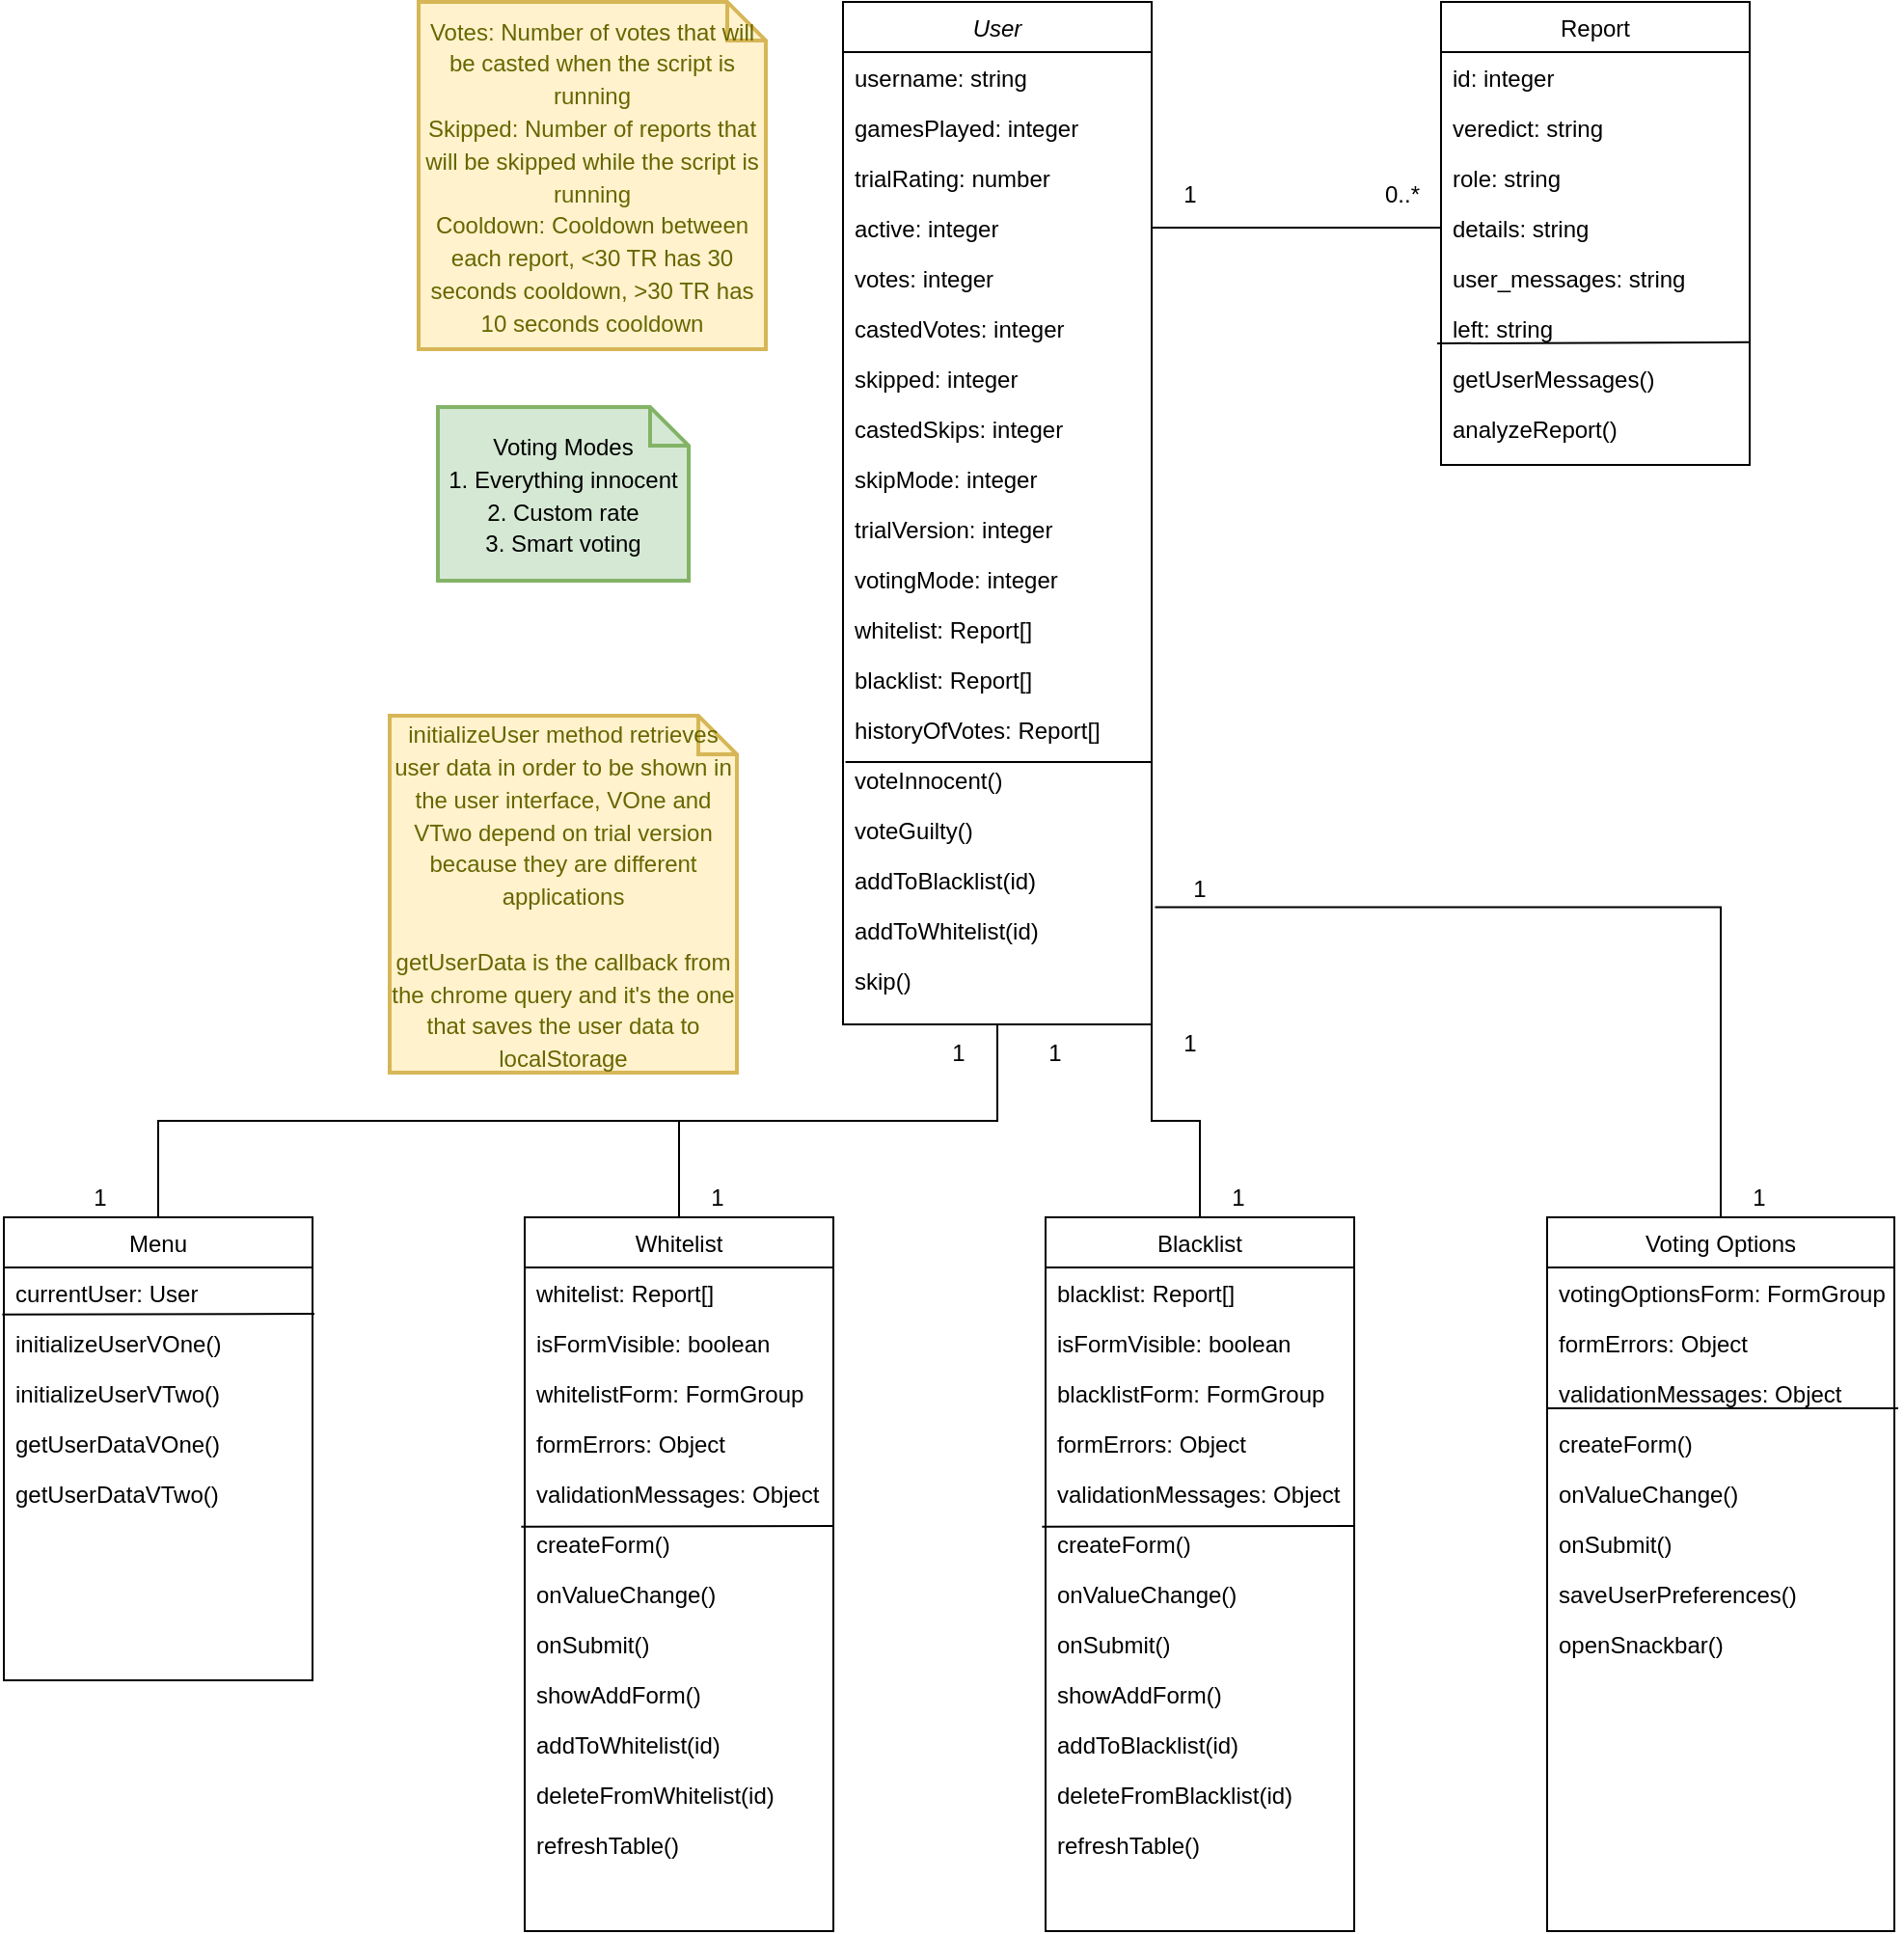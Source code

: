 <mxfile version="14.5.10" type="github">
  <diagram id="C5RBs43oDa-KdzZeNtuy" name="Page-1">
    <mxGraphModel dx="997" dy="548" grid="1" gridSize="10" guides="1" tooltips="1" connect="1" arrows="1" fold="1" page="1" pageScale="1" pageWidth="827" pageHeight="1169" math="0" shadow="0">
      <root>
        <mxCell id="WIyWlLk6GJQsqaUBKTNV-0" />
        <mxCell id="WIyWlLk6GJQsqaUBKTNV-1" parent="WIyWlLk6GJQsqaUBKTNV-0" />
        <mxCell id="QxRq4Bacv3H0i0iP4iuN-26" style="edgeStyle=orthogonalEdgeStyle;rounded=0;orthogonalLoop=1;jettySize=auto;html=1;exitX=0.5;exitY=1;exitDx=0;exitDy=0;entryX=0.5;entryY=0;entryDx=0;entryDy=0;endArrow=none;endFill=0;" edge="1" parent="WIyWlLk6GJQsqaUBKTNV-1" source="zkfFHV4jXpPFQw0GAbJ--0" target="QxRq4Bacv3H0i0iP4iuN-19">
          <mxGeometry relative="1" as="geometry" />
        </mxCell>
        <mxCell id="zkfFHV4jXpPFQw0GAbJ--0" value="User" style="swimlane;fontStyle=2;align=center;verticalAlign=top;childLayout=stackLayout;horizontal=1;startSize=26;horizontalStack=0;resizeParent=1;resizeLast=0;collapsible=1;marginBottom=0;rounded=0;shadow=0;strokeWidth=1;" parent="WIyWlLk6GJQsqaUBKTNV-1" vertex="1">
          <mxGeometry x="485" y="50" width="160" height="530" as="geometry">
            <mxRectangle x="230" y="140" width="160" height="26" as="alternateBounds" />
          </mxGeometry>
        </mxCell>
        <mxCell id="zkfFHV4jXpPFQw0GAbJ--1" value="username: string" style="text;align=left;verticalAlign=top;spacingLeft=4;spacingRight=4;overflow=hidden;rotatable=0;points=[[0,0.5],[1,0.5]];portConstraint=eastwest;" parent="zkfFHV4jXpPFQw0GAbJ--0" vertex="1">
          <mxGeometry y="26" width="160" height="26" as="geometry" />
        </mxCell>
        <mxCell id="zkfFHV4jXpPFQw0GAbJ--2" value="gamesPlayed: integer" style="text;align=left;verticalAlign=top;spacingLeft=4;spacingRight=4;overflow=hidden;rotatable=0;points=[[0,0.5],[1,0.5]];portConstraint=eastwest;rounded=0;shadow=0;html=0;" parent="zkfFHV4jXpPFQw0GAbJ--0" vertex="1">
          <mxGeometry y="52" width="160" height="26" as="geometry" />
        </mxCell>
        <mxCell id="zkfFHV4jXpPFQw0GAbJ--3" value="trialRating: number" style="text;align=left;verticalAlign=top;spacingLeft=4;spacingRight=4;overflow=hidden;rotatable=0;points=[[0,0.5],[1,0.5]];portConstraint=eastwest;rounded=0;shadow=0;html=0;" parent="zkfFHV4jXpPFQw0GAbJ--0" vertex="1">
          <mxGeometry y="78" width="160" height="26" as="geometry" />
        </mxCell>
        <mxCell id="QTLjskFJWeyGAcH0J37v-2" value="active: integer" style="text;align=left;verticalAlign=top;spacingLeft=4;spacingRight=4;overflow=hidden;rotatable=0;points=[[0,0.5],[1,0.5]];portConstraint=eastwest;rounded=0;shadow=0;html=0;" parent="zkfFHV4jXpPFQw0GAbJ--0" vertex="1">
          <mxGeometry y="104" width="160" height="26" as="geometry" />
        </mxCell>
        <mxCell id="QTLjskFJWeyGAcH0J37v-3" value="votes: integer" style="text;align=left;verticalAlign=top;spacingLeft=4;spacingRight=4;overflow=hidden;rotatable=0;points=[[0,0.5],[1,0.5]];portConstraint=eastwest;rounded=0;shadow=0;html=0;" parent="zkfFHV4jXpPFQw0GAbJ--0" vertex="1">
          <mxGeometry y="130" width="160" height="26" as="geometry" />
        </mxCell>
        <mxCell id="QTLjskFJWeyGAcH0J37v-4" value="castedVotes: integer" style="text;align=left;verticalAlign=top;spacingLeft=4;spacingRight=4;overflow=hidden;rotatable=0;points=[[0,0.5],[1,0.5]];portConstraint=eastwest;rounded=0;shadow=0;html=0;" parent="zkfFHV4jXpPFQw0GAbJ--0" vertex="1">
          <mxGeometry y="156" width="160" height="26" as="geometry" />
        </mxCell>
        <mxCell id="QTLjskFJWeyGAcH0J37v-5" value="skipped: integer" style="text;align=left;verticalAlign=top;spacingLeft=4;spacingRight=4;overflow=hidden;rotatable=0;points=[[0,0.5],[1,0.5]];portConstraint=eastwest;rounded=0;shadow=0;html=0;" parent="zkfFHV4jXpPFQw0GAbJ--0" vertex="1">
          <mxGeometry y="182" width="160" height="26" as="geometry" />
        </mxCell>
        <mxCell id="QTLjskFJWeyGAcH0J37v-12" value="castedSkips: integer" style="text;align=left;verticalAlign=top;spacingLeft=4;spacingRight=4;overflow=hidden;rotatable=0;points=[[0,0.5],[1,0.5]];portConstraint=eastwest;rounded=0;shadow=0;html=0;" parent="zkfFHV4jXpPFQw0GAbJ--0" vertex="1">
          <mxGeometry y="208" width="160" height="26" as="geometry" />
        </mxCell>
        <mxCell id="QTLjskFJWeyGAcH0J37v-13" value="skipMode: integer" style="text;align=left;verticalAlign=top;spacingLeft=4;spacingRight=4;overflow=hidden;rotatable=0;points=[[0,0.5],[1,0.5]];portConstraint=eastwest;rounded=0;shadow=0;html=0;" parent="zkfFHV4jXpPFQw0GAbJ--0" vertex="1">
          <mxGeometry y="234" width="160" height="26" as="geometry" />
        </mxCell>
        <mxCell id="QTLjskFJWeyGAcH0J37v-14" value="trialVersion: integer" style="text;align=left;verticalAlign=top;spacingLeft=4;spacingRight=4;overflow=hidden;rotatable=0;points=[[0,0.5],[1,0.5]];portConstraint=eastwest;rounded=0;shadow=0;html=0;" parent="zkfFHV4jXpPFQw0GAbJ--0" vertex="1">
          <mxGeometry y="260" width="160" height="26" as="geometry" />
        </mxCell>
        <mxCell id="co2inipIslITEG19ZB89-1" value="votingMode: integer" style="text;align=left;verticalAlign=top;spacingLeft=4;spacingRight=4;overflow=hidden;rotatable=0;points=[[0,0.5],[1,0.5]];portConstraint=eastwest;rounded=0;shadow=0;html=0;" parent="zkfFHV4jXpPFQw0GAbJ--0" vertex="1">
          <mxGeometry y="286" width="160" height="26" as="geometry" />
        </mxCell>
        <mxCell id="m7-rGyvFeDc1OCw919wa-0" value="whitelist: Report[]" style="text;align=left;verticalAlign=top;spacingLeft=4;spacingRight=4;overflow=hidden;rotatable=0;points=[[0,0.5],[1,0.5]];portConstraint=eastwest;rounded=0;shadow=0;html=0;" parent="zkfFHV4jXpPFQw0GAbJ--0" vertex="1">
          <mxGeometry y="312" width="160" height="26" as="geometry" />
        </mxCell>
        <mxCell id="QxRq4Bacv3H0i0iP4iuN-0" value="blacklist: Report[]" style="text;align=left;verticalAlign=top;spacingLeft=4;spacingRight=4;overflow=hidden;rotatable=0;points=[[0,0.5],[1,0.5]];portConstraint=eastwest;rounded=0;shadow=0;html=0;" vertex="1" parent="zkfFHV4jXpPFQw0GAbJ--0">
          <mxGeometry y="338" width="160" height="26" as="geometry" />
        </mxCell>
        <mxCell id="QxRq4Bacv3H0i0iP4iuN-1" value="historyOfVotes: Report[]" style="text;align=left;verticalAlign=top;spacingLeft=4;spacingRight=4;overflow=hidden;rotatable=0;points=[[0,0.5],[1,0.5]];portConstraint=eastwest;rounded=0;shadow=0;html=0;" vertex="1" parent="zkfFHV4jXpPFQw0GAbJ--0">
          <mxGeometry y="364" width="160" height="26" as="geometry" />
        </mxCell>
        <mxCell id="QTLjskFJWeyGAcH0J37v-15" value="" style="endArrow=none;html=1;exitX=0.998;exitY=1.154;exitDx=0;exitDy=0;entryX=0.008;entryY=1.154;entryDx=0;entryDy=0;entryPerimeter=0;exitPerimeter=0;" parent="zkfFHV4jXpPFQw0GAbJ--0" source="QxRq4Bacv3H0i0iP4iuN-1" target="QxRq4Bacv3H0i0iP4iuN-1" edge="1">
          <mxGeometry width="50" height="50" relative="1" as="geometry">
            <mxPoint x="159" y="350" as="sourcePoint" />
            <mxPoint y="350" as="targetPoint" />
          </mxGeometry>
        </mxCell>
        <mxCell id="QTLjskFJWeyGAcH0J37v-21" value="voteInnocent()" style="text;align=left;verticalAlign=top;spacingLeft=4;spacingRight=4;overflow=hidden;rotatable=0;points=[[0,0.5],[1,0.5]];portConstraint=eastwest;rounded=0;shadow=0;html=0;" parent="zkfFHV4jXpPFQw0GAbJ--0" vertex="1">
          <mxGeometry y="390" width="160" height="26" as="geometry" />
        </mxCell>
        <mxCell id="QTLjskFJWeyGAcH0J37v-22" value="voteGuilty()" style="text;align=left;verticalAlign=top;spacingLeft=4;spacingRight=4;overflow=hidden;rotatable=0;points=[[0,0.5],[1,0.5]];portConstraint=eastwest;rounded=0;shadow=0;html=0;" parent="zkfFHV4jXpPFQw0GAbJ--0" vertex="1">
          <mxGeometry y="416" width="160" height="26" as="geometry" />
        </mxCell>
        <mxCell id="QTLjskFJWeyGAcH0J37v-20" value="addToBlacklist(id)" style="text;align=left;verticalAlign=top;spacingLeft=4;spacingRight=4;overflow=hidden;rotatable=0;points=[[0,0.5],[1,0.5]];portConstraint=eastwest;rounded=0;shadow=0;html=0;" parent="zkfFHV4jXpPFQw0GAbJ--0" vertex="1">
          <mxGeometry y="442" width="160" height="26" as="geometry" />
        </mxCell>
        <mxCell id="QTLjskFJWeyGAcH0J37v-19" value="addToWhitelist(id)" style="text;align=left;verticalAlign=top;spacingLeft=4;spacingRight=4;overflow=hidden;rotatable=0;points=[[0,0.5],[1,0.5]];portConstraint=eastwest;rounded=0;shadow=0;html=0;" parent="zkfFHV4jXpPFQw0GAbJ--0" vertex="1">
          <mxGeometry y="468" width="160" height="26" as="geometry" />
        </mxCell>
        <mxCell id="QTLjskFJWeyGAcH0J37v-23" value="skip()" style="text;align=left;verticalAlign=top;spacingLeft=4;spacingRight=4;overflow=hidden;rotatable=0;points=[[0,0.5],[1,0.5]];portConstraint=eastwest;rounded=0;shadow=0;html=0;" parent="zkfFHV4jXpPFQw0GAbJ--0" vertex="1">
          <mxGeometry y="494" width="160" height="26" as="geometry" />
        </mxCell>
        <mxCell id="zkfFHV4jXpPFQw0GAbJ--17" value="Report" style="swimlane;fontStyle=0;align=center;verticalAlign=top;childLayout=stackLayout;horizontal=1;startSize=26;horizontalStack=0;resizeParent=1;resizeLast=0;collapsible=1;marginBottom=0;rounded=0;shadow=0;strokeWidth=1;" parent="WIyWlLk6GJQsqaUBKTNV-1" vertex="1">
          <mxGeometry x="795" y="50" width="160" height="240" as="geometry">
            <mxRectangle x="550" y="140" width="160" height="26" as="alternateBounds" />
          </mxGeometry>
        </mxCell>
        <mxCell id="zkfFHV4jXpPFQw0GAbJ--18" value="id: integer" style="text;align=left;verticalAlign=top;spacingLeft=4;spacingRight=4;overflow=hidden;rotatable=0;points=[[0,0.5],[1,0.5]];portConstraint=eastwest;" parent="zkfFHV4jXpPFQw0GAbJ--17" vertex="1">
          <mxGeometry y="26" width="160" height="26" as="geometry" />
        </mxCell>
        <mxCell id="zkfFHV4jXpPFQw0GAbJ--19" value="veredict: string" style="text;align=left;verticalAlign=top;spacingLeft=4;spacingRight=4;overflow=hidden;rotatable=0;points=[[0,0.5],[1,0.5]];portConstraint=eastwest;rounded=0;shadow=0;html=0;" parent="zkfFHV4jXpPFQw0GAbJ--17" vertex="1">
          <mxGeometry y="52" width="160" height="26" as="geometry" />
        </mxCell>
        <mxCell id="QTLjskFJWeyGAcH0J37v-7" value="role: string" style="text;align=left;verticalAlign=top;spacingLeft=4;spacingRight=4;overflow=hidden;rotatable=0;points=[[0,0.5],[1,0.5]];portConstraint=eastwest;rounded=0;shadow=0;html=0;" parent="zkfFHV4jXpPFQw0GAbJ--17" vertex="1">
          <mxGeometry y="78" width="160" height="26" as="geometry" />
        </mxCell>
        <mxCell id="QTLjskFJWeyGAcH0J37v-8" value="details: string" style="text;align=left;verticalAlign=top;spacingLeft=4;spacingRight=4;overflow=hidden;rotatable=0;points=[[0,0.5],[1,0.5]];portConstraint=eastwest;rounded=0;shadow=0;html=0;" parent="zkfFHV4jXpPFQw0GAbJ--17" vertex="1">
          <mxGeometry y="104" width="160" height="26" as="geometry" />
        </mxCell>
        <mxCell id="QTLjskFJWeyGAcH0J37v-9" value="user_messages: string" style="text;align=left;verticalAlign=top;spacingLeft=4;spacingRight=4;overflow=hidden;rotatable=0;points=[[0,0.5],[1,0.5]];portConstraint=eastwest;rounded=0;shadow=0;html=0;" parent="zkfFHV4jXpPFQw0GAbJ--17" vertex="1">
          <mxGeometry y="130" width="160" height="26" as="geometry" />
        </mxCell>
        <mxCell id="QTLjskFJWeyGAcH0J37v-10" value="left: string" style="text;align=left;verticalAlign=top;spacingLeft=4;spacingRight=4;overflow=hidden;rotatable=0;points=[[0,0.5],[1,0.5]];portConstraint=eastwest;rounded=0;shadow=0;html=0;" parent="zkfFHV4jXpPFQw0GAbJ--17" vertex="1">
          <mxGeometry y="156" width="160" height="26" as="geometry" />
        </mxCell>
        <mxCell id="QTLjskFJWeyGAcH0J37v-16" value="" style="endArrow=none;html=1;entryX=1;entryY=0.785;entryDx=0;entryDy=0;entryPerimeter=0;" parent="zkfFHV4jXpPFQw0GAbJ--17" target="QTLjskFJWeyGAcH0J37v-10" edge="1">
          <mxGeometry width="50" height="50" relative="1" as="geometry">
            <mxPoint x="-2" y="177" as="sourcePoint" />
            <mxPoint x="160" y="190" as="targetPoint" />
          </mxGeometry>
        </mxCell>
        <mxCell id="QTLjskFJWeyGAcH0J37v-25" value="getUserMessages()" style="text;align=left;verticalAlign=top;spacingLeft=4;spacingRight=4;overflow=hidden;rotatable=0;points=[[0,0.5],[1,0.5]];portConstraint=eastwest;rounded=0;shadow=0;html=0;" parent="zkfFHV4jXpPFQw0GAbJ--17" vertex="1">
          <mxGeometry y="182" width="160" height="26" as="geometry" />
        </mxCell>
        <mxCell id="QTLjskFJWeyGAcH0J37v-26" value="analyzeReport()" style="text;align=left;verticalAlign=top;spacingLeft=4;spacingRight=4;overflow=hidden;rotatable=0;points=[[0,0.5],[1,0.5]];portConstraint=eastwest;rounded=0;shadow=0;html=0;" parent="zkfFHV4jXpPFQw0GAbJ--17" vertex="1">
          <mxGeometry y="208" width="160" height="26" as="geometry" />
        </mxCell>
        <mxCell id="QTLjskFJWeyGAcH0J37v-0" value="&lt;font style=&quot;font-size: 12px&quot;&gt;Votes: Number of votes that will be casted when the script is running&lt;br&gt;Skipped: Number of reports that will be skipped while the script is running&lt;br&gt;Cooldown: Cooldown between each report, &amp;lt;30 TR has 30 seconds cooldown, &amp;gt;30 TR has 10 seconds cooldown&lt;br&gt;&lt;/font&gt;" style="shape=note;strokeWidth=2;fontSize=14;size=20;whiteSpace=wrap;html=1;fillColor=#fff2cc;strokeColor=#d6b656;fontColor=#666600;" parent="WIyWlLk6GJQsqaUBKTNV-1" vertex="1">
          <mxGeometry x="265" y="50" width="180" height="180" as="geometry" />
        </mxCell>
        <mxCell id="QTLjskFJWeyGAcH0J37v-6" value="&lt;font style=&quot;font-size: 12px&quot;&gt;Voting Modes&lt;br&gt;1. Everything innocent&lt;br&gt;2. Custom rate&lt;br&gt;3. Smart voting&lt;/font&gt;" style="shape=note;strokeWidth=2;fontSize=14;size=20;whiteSpace=wrap;html=1;fillColor=#d5e8d4;strokeColor=#82b366;" parent="WIyWlLk6GJQsqaUBKTNV-1" vertex="1">
          <mxGeometry x="275" y="260" width="130" height="90" as="geometry" />
        </mxCell>
        <mxCell id="QTLjskFJWeyGAcH0J37v-27" style="edgeStyle=orthogonalEdgeStyle;rounded=0;orthogonalLoop=1;jettySize=auto;html=1;entryX=0;entryY=0.5;entryDx=0;entryDy=0;endArrow=none;endFill=0;" parent="WIyWlLk6GJQsqaUBKTNV-1" source="QTLjskFJWeyGAcH0J37v-2" target="QTLjskFJWeyGAcH0J37v-8" edge="1">
          <mxGeometry relative="1" as="geometry" />
        </mxCell>
        <mxCell id="QTLjskFJWeyGAcH0J37v-28" value="1" style="text;html=1;strokeColor=none;fillColor=none;align=center;verticalAlign=middle;whiteSpace=wrap;rounded=0;" parent="WIyWlLk6GJQsqaUBKTNV-1" vertex="1">
          <mxGeometry x="645" y="140" width="40" height="20" as="geometry" />
        </mxCell>
        <mxCell id="QTLjskFJWeyGAcH0J37v-30" value="0..*" style="text;html=1;strokeColor=none;fillColor=none;align=center;verticalAlign=middle;whiteSpace=wrap;rounded=0;" parent="WIyWlLk6GJQsqaUBKTNV-1" vertex="1">
          <mxGeometry x="755" y="140" width="40" height="20" as="geometry" />
        </mxCell>
        <mxCell id="QxRq4Bacv3H0i0iP4iuN-12" style="edgeStyle=orthogonalEdgeStyle;rounded=0;orthogonalLoop=1;jettySize=auto;html=1;exitX=0.5;exitY=0;exitDx=0;exitDy=0;entryX=0.5;entryY=1;entryDx=0;entryDy=0;endArrow=none;endFill=0;" edge="1" parent="WIyWlLk6GJQsqaUBKTNV-1" source="QxRq4Bacv3H0i0iP4iuN-2" target="zkfFHV4jXpPFQw0GAbJ--0">
          <mxGeometry relative="1" as="geometry" />
        </mxCell>
        <mxCell id="QxRq4Bacv3H0i0iP4iuN-2" value="Menu" style="swimlane;fontStyle=0;align=center;verticalAlign=top;childLayout=stackLayout;horizontal=1;startSize=26;horizontalStack=0;resizeParent=1;resizeLast=0;collapsible=1;marginBottom=0;rounded=0;shadow=0;strokeWidth=1;" vertex="1" parent="WIyWlLk6GJQsqaUBKTNV-1">
          <mxGeometry x="50" y="680" width="160" height="240" as="geometry">
            <mxRectangle x="550" y="140" width="160" height="26" as="alternateBounds" />
          </mxGeometry>
        </mxCell>
        <mxCell id="QxRq4Bacv3H0i0iP4iuN-3" value="currentUser: User" style="text;align=left;verticalAlign=top;spacingLeft=4;spacingRight=4;overflow=hidden;rotatable=0;points=[[0,0.5],[1,0.5]];portConstraint=eastwest;" vertex="1" parent="QxRq4Bacv3H0i0iP4iuN-2">
          <mxGeometry y="26" width="160" height="26" as="geometry" />
        </mxCell>
        <mxCell id="QxRq4Bacv3H0i0iP4iuN-11" value="initializeUserVOne()" style="text;align=left;verticalAlign=top;spacingLeft=4;spacingRight=4;overflow=hidden;rotatable=0;points=[[0,0.5],[1,0.5]];portConstraint=eastwest;rounded=0;shadow=0;html=0;" vertex="1" parent="QxRq4Bacv3H0i0iP4iuN-2">
          <mxGeometry y="52" width="160" height="26" as="geometry" />
        </mxCell>
        <mxCell id="QxRq4Bacv3H0i0iP4iuN-9" value="" style="endArrow=none;html=1;exitX=-0.005;exitY=-0.062;exitDx=0;exitDy=0;exitPerimeter=0;" edge="1" parent="QxRq4Bacv3H0i0iP4iuN-2" source="QxRq4Bacv3H0i0iP4iuN-11">
          <mxGeometry width="50" height="50" relative="1" as="geometry">
            <mxPoint x="-2" y="177" as="sourcePoint" />
            <mxPoint x="161" y="50" as="targetPoint" />
          </mxGeometry>
        </mxCell>
        <mxCell id="QxRq4Bacv3H0i0iP4iuN-16" value="initializeUserVTwo()" style="text;align=left;verticalAlign=top;spacingLeft=4;spacingRight=4;overflow=hidden;rotatable=0;points=[[0,0.5],[1,0.5]];portConstraint=eastwest;rounded=0;shadow=0;html=0;" vertex="1" parent="QxRq4Bacv3H0i0iP4iuN-2">
          <mxGeometry y="78" width="160" height="26" as="geometry" />
        </mxCell>
        <mxCell id="QxRq4Bacv3H0i0iP4iuN-17" value="getUserDataVOne()" style="text;align=left;verticalAlign=top;spacingLeft=4;spacingRight=4;overflow=hidden;rotatable=0;points=[[0,0.5],[1,0.5]];portConstraint=eastwest;rounded=0;shadow=0;html=0;" vertex="1" parent="QxRq4Bacv3H0i0iP4iuN-2">
          <mxGeometry y="104" width="160" height="26" as="geometry" />
        </mxCell>
        <mxCell id="QxRq4Bacv3H0i0iP4iuN-18" value="getUserDataVTwo()" style="text;align=left;verticalAlign=top;spacingLeft=4;spacingRight=4;overflow=hidden;rotatable=0;points=[[0,0.5],[1,0.5]];portConstraint=eastwest;rounded=0;shadow=0;html=0;" vertex="1" parent="QxRq4Bacv3H0i0iP4iuN-2">
          <mxGeometry y="130" width="160" height="26" as="geometry" />
        </mxCell>
        <mxCell id="QxRq4Bacv3H0i0iP4iuN-13" value="1" style="text;html=1;strokeColor=none;fillColor=none;align=center;verticalAlign=middle;whiteSpace=wrap;rounded=0;" vertex="1" parent="WIyWlLk6GJQsqaUBKTNV-1">
          <mxGeometry x="80" y="660" width="40" height="20" as="geometry" />
        </mxCell>
        <mxCell id="QxRq4Bacv3H0i0iP4iuN-14" value="1" style="text;html=1;strokeColor=none;fillColor=none;align=center;verticalAlign=middle;whiteSpace=wrap;rounded=0;" vertex="1" parent="WIyWlLk6GJQsqaUBKTNV-1">
          <mxGeometry x="525" y="585" width="40" height="20" as="geometry" />
        </mxCell>
        <mxCell id="QxRq4Bacv3H0i0iP4iuN-15" value="&lt;font style=&quot;font-size: 12px&quot;&gt;initializeUser method retrieves user data in order to be shown in the user interface, VOne and VTwo depend on trial version because they are different applications&lt;br&gt;&lt;br&gt;getUserData is the callback from the chrome query and it&#39;s the one that saves the user data to localStorage&lt;br&gt;&lt;/font&gt;" style="shape=note;strokeWidth=2;fontSize=14;size=20;whiteSpace=wrap;html=1;fillColor=#fff2cc;strokeColor=#d6b656;fontColor=#666600;" vertex="1" parent="WIyWlLk6GJQsqaUBKTNV-1">
          <mxGeometry x="250" y="420" width="180" height="185" as="geometry" />
        </mxCell>
        <mxCell id="QxRq4Bacv3H0i0iP4iuN-19" value="Whitelist" style="swimlane;fontStyle=0;align=center;verticalAlign=top;childLayout=stackLayout;horizontal=1;startSize=26;horizontalStack=0;resizeParent=1;resizeLast=0;collapsible=1;marginBottom=0;rounded=0;shadow=0;strokeWidth=1;" vertex="1" parent="WIyWlLk6GJQsqaUBKTNV-1">
          <mxGeometry x="320" y="680" width="160" height="370" as="geometry">
            <mxRectangle x="550" y="140" width="160" height="26" as="alternateBounds" />
          </mxGeometry>
        </mxCell>
        <mxCell id="QxRq4Bacv3H0i0iP4iuN-20" value="whitelist: Report[]" style="text;align=left;verticalAlign=top;spacingLeft=4;spacingRight=4;overflow=hidden;rotatable=0;points=[[0,0.5],[1,0.5]];portConstraint=eastwest;" vertex="1" parent="QxRq4Bacv3H0i0iP4iuN-19">
          <mxGeometry y="26" width="160" height="26" as="geometry" />
        </mxCell>
        <mxCell id="QxRq4Bacv3H0i0iP4iuN-36" value="isFormVisible: boolean" style="text;align=left;verticalAlign=top;spacingLeft=4;spacingRight=4;overflow=hidden;rotatable=0;points=[[0,0.5],[1,0.5]];portConstraint=eastwest;" vertex="1" parent="QxRq4Bacv3H0i0iP4iuN-19">
          <mxGeometry y="52" width="160" height="26" as="geometry" />
        </mxCell>
        <mxCell id="QxRq4Bacv3H0i0iP4iuN-37" value="whitelistForm: FormGroup" style="text;align=left;verticalAlign=top;spacingLeft=4;spacingRight=4;overflow=hidden;rotatable=0;points=[[0,0.5],[1,0.5]];portConstraint=eastwest;" vertex="1" parent="QxRq4Bacv3H0i0iP4iuN-19">
          <mxGeometry y="78" width="160" height="26" as="geometry" />
        </mxCell>
        <mxCell id="QxRq4Bacv3H0i0iP4iuN-38" value="formErrors: Object" style="text;align=left;verticalAlign=top;spacingLeft=4;spacingRight=4;overflow=hidden;rotatable=0;points=[[0,0.5],[1,0.5]];portConstraint=eastwest;" vertex="1" parent="QxRq4Bacv3H0i0iP4iuN-19">
          <mxGeometry y="104" width="160" height="26" as="geometry" />
        </mxCell>
        <mxCell id="QxRq4Bacv3H0i0iP4iuN-39" value="validationMessages: Object" style="text;align=left;verticalAlign=top;spacingLeft=4;spacingRight=4;overflow=hidden;rotatable=0;points=[[0,0.5],[1,0.5]];portConstraint=eastwest;" vertex="1" parent="QxRq4Bacv3H0i0iP4iuN-19">
          <mxGeometry y="130" width="160" height="26" as="geometry" />
        </mxCell>
        <mxCell id="QxRq4Bacv3H0i0iP4iuN-40" value="" style="endArrow=none;html=1;exitX=-0.005;exitY=-0.062;exitDx=0;exitDy=0;exitPerimeter=0;" edge="1" parent="QxRq4Bacv3H0i0iP4iuN-19">
          <mxGeometry width="50" height="50" relative="1" as="geometry">
            <mxPoint x="-1.8" y="160.388" as="sourcePoint" />
            <mxPoint x="160" y="160" as="targetPoint" />
          </mxGeometry>
        </mxCell>
        <mxCell id="QxRq4Bacv3H0i0iP4iuN-41" value="createForm()" style="text;align=left;verticalAlign=top;spacingLeft=4;spacingRight=4;overflow=hidden;rotatable=0;points=[[0,0.5],[1,0.5]];portConstraint=eastwest;rounded=0;shadow=0;html=0;" vertex="1" parent="QxRq4Bacv3H0i0iP4iuN-19">
          <mxGeometry y="156" width="160" height="26" as="geometry" />
        </mxCell>
        <mxCell id="QxRq4Bacv3H0i0iP4iuN-42" value="onValueChange()" style="text;align=left;verticalAlign=top;spacingLeft=4;spacingRight=4;overflow=hidden;rotatable=0;points=[[0,0.5],[1,0.5]];portConstraint=eastwest;rounded=0;shadow=0;html=0;" vertex="1" parent="QxRq4Bacv3H0i0iP4iuN-19">
          <mxGeometry y="182" width="160" height="26" as="geometry" />
        </mxCell>
        <mxCell id="QxRq4Bacv3H0i0iP4iuN-43" value="onSubmit()" style="text;align=left;verticalAlign=top;spacingLeft=4;spacingRight=4;overflow=hidden;rotatable=0;points=[[0,0.5],[1,0.5]];portConstraint=eastwest;rounded=0;shadow=0;html=0;" vertex="1" parent="QxRq4Bacv3H0i0iP4iuN-19">
          <mxGeometry y="208" width="160" height="26" as="geometry" />
        </mxCell>
        <mxCell id="QxRq4Bacv3H0i0iP4iuN-44" value="showAddForm()" style="text;align=left;verticalAlign=top;spacingLeft=4;spacingRight=4;overflow=hidden;rotatable=0;points=[[0,0.5],[1,0.5]];portConstraint=eastwest;rounded=0;shadow=0;html=0;" vertex="1" parent="QxRq4Bacv3H0i0iP4iuN-19">
          <mxGeometry y="234" width="160" height="26" as="geometry" />
        </mxCell>
        <mxCell id="QxRq4Bacv3H0i0iP4iuN-45" value="addToWhitelist(id)" style="text;align=left;verticalAlign=top;spacingLeft=4;spacingRight=4;overflow=hidden;rotatable=0;points=[[0,0.5],[1,0.5]];portConstraint=eastwest;rounded=0;shadow=0;html=0;" vertex="1" parent="QxRq4Bacv3H0i0iP4iuN-19">
          <mxGeometry y="260" width="160" height="26" as="geometry" />
        </mxCell>
        <mxCell id="QxRq4Bacv3H0i0iP4iuN-46" value="deleteFromWhitelist(id)" style="text;align=left;verticalAlign=top;spacingLeft=4;spacingRight=4;overflow=hidden;rotatable=0;points=[[0,0.5],[1,0.5]];portConstraint=eastwest;rounded=0;shadow=0;html=0;" vertex="1" parent="QxRq4Bacv3H0i0iP4iuN-19">
          <mxGeometry y="286" width="160" height="26" as="geometry" />
        </mxCell>
        <mxCell id="QxRq4Bacv3H0i0iP4iuN-47" value="refreshTable()" style="text;align=left;verticalAlign=top;spacingLeft=4;spacingRight=4;overflow=hidden;rotatable=0;points=[[0,0.5],[1,0.5]];portConstraint=eastwest;rounded=0;shadow=0;html=0;" vertex="1" parent="QxRq4Bacv3H0i0iP4iuN-19">
          <mxGeometry y="312" width="160" height="26" as="geometry" />
        </mxCell>
        <mxCell id="QxRq4Bacv3H0i0iP4iuN-34" value="1" style="text;html=1;strokeColor=none;fillColor=none;align=center;verticalAlign=middle;whiteSpace=wrap;rounded=0;" vertex="1" parent="WIyWlLk6GJQsqaUBKTNV-1">
          <mxGeometry x="575" y="585" width="40" height="20" as="geometry" />
        </mxCell>
        <mxCell id="QxRq4Bacv3H0i0iP4iuN-35" value="1" style="text;html=1;strokeColor=none;fillColor=none;align=center;verticalAlign=middle;whiteSpace=wrap;rounded=0;" vertex="1" parent="WIyWlLk6GJQsqaUBKTNV-1">
          <mxGeometry x="400" y="660" width="40" height="20" as="geometry" />
        </mxCell>
        <mxCell id="QxRq4Bacv3H0i0iP4iuN-62" style="edgeStyle=orthogonalEdgeStyle;rounded=0;orthogonalLoop=1;jettySize=auto;html=1;exitX=0.5;exitY=0;exitDx=0;exitDy=0;entryX=1;entryY=1;entryDx=0;entryDy=0;endArrow=none;endFill=0;" edge="1" parent="WIyWlLk6GJQsqaUBKTNV-1" source="QxRq4Bacv3H0i0iP4iuN-48" target="zkfFHV4jXpPFQw0GAbJ--0">
          <mxGeometry relative="1" as="geometry" />
        </mxCell>
        <mxCell id="QxRq4Bacv3H0i0iP4iuN-48" value="Blacklist" style="swimlane;fontStyle=0;align=center;verticalAlign=top;childLayout=stackLayout;horizontal=1;startSize=26;horizontalStack=0;resizeParent=1;resizeLast=0;collapsible=1;marginBottom=0;rounded=0;shadow=0;strokeWidth=1;" vertex="1" parent="WIyWlLk6GJQsqaUBKTNV-1">
          <mxGeometry x="590" y="680" width="160" height="370" as="geometry">
            <mxRectangle x="550" y="140" width="160" height="26" as="alternateBounds" />
          </mxGeometry>
        </mxCell>
        <mxCell id="QxRq4Bacv3H0i0iP4iuN-49" value="blacklist: Report[]" style="text;align=left;verticalAlign=top;spacingLeft=4;spacingRight=4;overflow=hidden;rotatable=0;points=[[0,0.5],[1,0.5]];portConstraint=eastwest;" vertex="1" parent="QxRq4Bacv3H0i0iP4iuN-48">
          <mxGeometry y="26" width="160" height="26" as="geometry" />
        </mxCell>
        <mxCell id="QxRq4Bacv3H0i0iP4iuN-50" value="isFormVisible: boolean" style="text;align=left;verticalAlign=top;spacingLeft=4;spacingRight=4;overflow=hidden;rotatable=0;points=[[0,0.5],[1,0.5]];portConstraint=eastwest;" vertex="1" parent="QxRq4Bacv3H0i0iP4iuN-48">
          <mxGeometry y="52" width="160" height="26" as="geometry" />
        </mxCell>
        <mxCell id="QxRq4Bacv3H0i0iP4iuN-51" value="blacklistForm: FormGroup" style="text;align=left;verticalAlign=top;spacingLeft=4;spacingRight=4;overflow=hidden;rotatable=0;points=[[0,0.5],[1,0.5]];portConstraint=eastwest;" vertex="1" parent="QxRq4Bacv3H0i0iP4iuN-48">
          <mxGeometry y="78" width="160" height="26" as="geometry" />
        </mxCell>
        <mxCell id="QxRq4Bacv3H0i0iP4iuN-52" value="formErrors: Object" style="text;align=left;verticalAlign=top;spacingLeft=4;spacingRight=4;overflow=hidden;rotatable=0;points=[[0,0.5],[1,0.5]];portConstraint=eastwest;" vertex="1" parent="QxRq4Bacv3H0i0iP4iuN-48">
          <mxGeometry y="104" width="160" height="26" as="geometry" />
        </mxCell>
        <mxCell id="QxRq4Bacv3H0i0iP4iuN-53" value="validationMessages: Object" style="text;align=left;verticalAlign=top;spacingLeft=4;spacingRight=4;overflow=hidden;rotatable=0;points=[[0,0.5],[1,0.5]];portConstraint=eastwest;" vertex="1" parent="QxRq4Bacv3H0i0iP4iuN-48">
          <mxGeometry y="130" width="160" height="26" as="geometry" />
        </mxCell>
        <mxCell id="QxRq4Bacv3H0i0iP4iuN-54" value="" style="endArrow=none;html=1;exitX=-0.005;exitY=-0.062;exitDx=0;exitDy=0;exitPerimeter=0;" edge="1" parent="QxRq4Bacv3H0i0iP4iuN-48">
          <mxGeometry width="50" height="50" relative="1" as="geometry">
            <mxPoint x="-1.8" y="160.388" as="sourcePoint" />
            <mxPoint x="160" y="160" as="targetPoint" />
          </mxGeometry>
        </mxCell>
        <mxCell id="QxRq4Bacv3H0i0iP4iuN-55" value="createForm()" style="text;align=left;verticalAlign=top;spacingLeft=4;spacingRight=4;overflow=hidden;rotatable=0;points=[[0,0.5],[1,0.5]];portConstraint=eastwest;rounded=0;shadow=0;html=0;" vertex="1" parent="QxRq4Bacv3H0i0iP4iuN-48">
          <mxGeometry y="156" width="160" height="26" as="geometry" />
        </mxCell>
        <mxCell id="QxRq4Bacv3H0i0iP4iuN-56" value="onValueChange()" style="text;align=left;verticalAlign=top;spacingLeft=4;spacingRight=4;overflow=hidden;rotatable=0;points=[[0,0.5],[1,0.5]];portConstraint=eastwest;rounded=0;shadow=0;html=0;" vertex="1" parent="QxRq4Bacv3H0i0iP4iuN-48">
          <mxGeometry y="182" width="160" height="26" as="geometry" />
        </mxCell>
        <mxCell id="QxRq4Bacv3H0i0iP4iuN-57" value="onSubmit()" style="text;align=left;verticalAlign=top;spacingLeft=4;spacingRight=4;overflow=hidden;rotatable=0;points=[[0,0.5],[1,0.5]];portConstraint=eastwest;rounded=0;shadow=0;html=0;" vertex="1" parent="QxRq4Bacv3H0i0iP4iuN-48">
          <mxGeometry y="208" width="160" height="26" as="geometry" />
        </mxCell>
        <mxCell id="QxRq4Bacv3H0i0iP4iuN-58" value="showAddForm()" style="text;align=left;verticalAlign=top;spacingLeft=4;spacingRight=4;overflow=hidden;rotatable=0;points=[[0,0.5],[1,0.5]];portConstraint=eastwest;rounded=0;shadow=0;html=0;" vertex="1" parent="QxRq4Bacv3H0i0iP4iuN-48">
          <mxGeometry y="234" width="160" height="26" as="geometry" />
        </mxCell>
        <mxCell id="QxRq4Bacv3H0i0iP4iuN-59" value="addToBlacklist(id)" style="text;align=left;verticalAlign=top;spacingLeft=4;spacingRight=4;overflow=hidden;rotatable=0;points=[[0,0.5],[1,0.5]];portConstraint=eastwest;rounded=0;shadow=0;html=0;" vertex="1" parent="QxRq4Bacv3H0i0iP4iuN-48">
          <mxGeometry y="260" width="160" height="26" as="geometry" />
        </mxCell>
        <mxCell id="QxRq4Bacv3H0i0iP4iuN-60" value="deleteFromBlacklist(id)" style="text;align=left;verticalAlign=top;spacingLeft=4;spacingRight=4;overflow=hidden;rotatable=0;points=[[0,0.5],[1,0.5]];portConstraint=eastwest;rounded=0;shadow=0;html=0;" vertex="1" parent="QxRq4Bacv3H0i0iP4iuN-48">
          <mxGeometry y="286" width="160" height="26" as="geometry" />
        </mxCell>
        <mxCell id="QxRq4Bacv3H0i0iP4iuN-61" value="refreshTable()" style="text;align=left;verticalAlign=top;spacingLeft=4;spacingRight=4;overflow=hidden;rotatable=0;points=[[0,0.5],[1,0.5]];portConstraint=eastwest;rounded=0;shadow=0;html=0;" vertex="1" parent="QxRq4Bacv3H0i0iP4iuN-48">
          <mxGeometry y="312" width="160" height="26" as="geometry" />
        </mxCell>
        <mxCell id="QxRq4Bacv3H0i0iP4iuN-63" value="1" style="text;html=1;strokeColor=none;fillColor=none;align=center;verticalAlign=middle;whiteSpace=wrap;rounded=0;" vertex="1" parent="WIyWlLk6GJQsqaUBKTNV-1">
          <mxGeometry x="645" y="580" width="40" height="20" as="geometry" />
        </mxCell>
        <mxCell id="QxRq4Bacv3H0i0iP4iuN-64" value="1" style="text;html=1;strokeColor=none;fillColor=none;align=center;verticalAlign=middle;whiteSpace=wrap;rounded=0;" vertex="1" parent="WIyWlLk6GJQsqaUBKTNV-1">
          <mxGeometry x="670" y="660" width="40" height="20" as="geometry" />
        </mxCell>
        <mxCell id="QxRq4Bacv3H0i0iP4iuN-79" style="edgeStyle=orthogonalEdgeStyle;rounded=0;orthogonalLoop=1;jettySize=auto;html=1;exitX=0.5;exitY=0;exitDx=0;exitDy=0;entryX=1.011;entryY=1.046;entryDx=0;entryDy=0;entryPerimeter=0;endArrow=none;endFill=0;" edge="1" parent="WIyWlLk6GJQsqaUBKTNV-1" source="QxRq4Bacv3H0i0iP4iuN-65" target="QTLjskFJWeyGAcH0J37v-20">
          <mxGeometry relative="1" as="geometry" />
        </mxCell>
        <mxCell id="QxRq4Bacv3H0i0iP4iuN-65" value="Voting Options" style="swimlane;fontStyle=0;align=center;verticalAlign=top;childLayout=stackLayout;horizontal=1;startSize=26;horizontalStack=0;resizeParent=1;resizeLast=0;collapsible=1;marginBottom=0;rounded=0;shadow=0;strokeWidth=1;" vertex="1" parent="WIyWlLk6GJQsqaUBKTNV-1">
          <mxGeometry x="850" y="680" width="180" height="370" as="geometry">
            <mxRectangle x="550" y="140" width="160" height="26" as="alternateBounds" />
          </mxGeometry>
        </mxCell>
        <mxCell id="QxRq4Bacv3H0i0iP4iuN-68" value="votingOptionsForm: FormGroup" style="text;align=left;verticalAlign=top;spacingLeft=4;spacingRight=4;overflow=hidden;rotatable=0;points=[[0,0.5],[1,0.5]];portConstraint=eastwest;" vertex="1" parent="QxRq4Bacv3H0i0iP4iuN-65">
          <mxGeometry y="26" width="180" height="26" as="geometry" />
        </mxCell>
        <mxCell id="QxRq4Bacv3H0i0iP4iuN-69" value="formErrors: Object" style="text;align=left;verticalAlign=top;spacingLeft=4;spacingRight=4;overflow=hidden;rotatable=0;points=[[0,0.5],[1,0.5]];portConstraint=eastwest;" vertex="1" parent="QxRq4Bacv3H0i0iP4iuN-65">
          <mxGeometry y="52" width="180" height="26" as="geometry" />
        </mxCell>
        <mxCell id="QxRq4Bacv3H0i0iP4iuN-70" value="validationMessages: Object" style="text;align=left;verticalAlign=top;spacingLeft=4;spacingRight=4;overflow=hidden;rotatable=0;points=[[0,0.5],[1,0.5]];portConstraint=eastwest;" vertex="1" parent="QxRq4Bacv3H0i0iP4iuN-65">
          <mxGeometry y="78" width="180" height="26" as="geometry" />
        </mxCell>
        <mxCell id="QxRq4Bacv3H0i0iP4iuN-71" value="" style="endArrow=none;html=1;" edge="1" parent="QxRq4Bacv3H0i0iP4iuN-65">
          <mxGeometry width="50" height="50" relative="1" as="geometry">
            <mxPoint y="99" as="sourcePoint" />
            <mxPoint x="182" y="99" as="targetPoint" />
          </mxGeometry>
        </mxCell>
        <mxCell id="QxRq4Bacv3H0i0iP4iuN-72" value="createForm()" style="text;align=left;verticalAlign=top;spacingLeft=4;spacingRight=4;overflow=hidden;rotatable=0;points=[[0,0.5],[1,0.5]];portConstraint=eastwest;rounded=0;shadow=0;html=0;" vertex="1" parent="QxRq4Bacv3H0i0iP4iuN-65">
          <mxGeometry y="104" width="180" height="26" as="geometry" />
        </mxCell>
        <mxCell id="QxRq4Bacv3H0i0iP4iuN-73" value="onValueChange()" style="text;align=left;verticalAlign=top;spacingLeft=4;spacingRight=4;overflow=hidden;rotatable=0;points=[[0,0.5],[1,0.5]];portConstraint=eastwest;rounded=0;shadow=0;html=0;" vertex="1" parent="QxRq4Bacv3H0i0iP4iuN-65">
          <mxGeometry y="130" width="180" height="26" as="geometry" />
        </mxCell>
        <mxCell id="QxRq4Bacv3H0i0iP4iuN-74" value="onSubmit()" style="text;align=left;verticalAlign=top;spacingLeft=4;spacingRight=4;overflow=hidden;rotatable=0;points=[[0,0.5],[1,0.5]];portConstraint=eastwest;rounded=0;shadow=0;html=0;" vertex="1" parent="QxRq4Bacv3H0i0iP4iuN-65">
          <mxGeometry y="156" width="180" height="26" as="geometry" />
        </mxCell>
        <mxCell id="QxRq4Bacv3H0i0iP4iuN-76" value="saveUserPreferences()" style="text;align=left;verticalAlign=top;spacingLeft=4;spacingRight=4;overflow=hidden;rotatable=0;points=[[0,0.5],[1,0.5]];portConstraint=eastwest;rounded=0;shadow=0;html=0;" vertex="1" parent="QxRq4Bacv3H0i0iP4iuN-65">
          <mxGeometry y="182" width="180" height="26" as="geometry" />
        </mxCell>
        <mxCell id="QxRq4Bacv3H0i0iP4iuN-75" value="openSnackbar()" style="text;align=left;verticalAlign=top;spacingLeft=4;spacingRight=4;overflow=hidden;rotatable=0;points=[[0,0.5],[1,0.5]];portConstraint=eastwest;rounded=0;shadow=0;html=0;" vertex="1" parent="QxRq4Bacv3H0i0iP4iuN-65">
          <mxGeometry y="208" width="180" height="26" as="geometry" />
        </mxCell>
        <mxCell id="QxRq4Bacv3H0i0iP4iuN-80" value="1" style="text;html=1;strokeColor=none;fillColor=none;align=center;verticalAlign=middle;whiteSpace=wrap;rounded=0;" vertex="1" parent="WIyWlLk6GJQsqaUBKTNV-1">
          <mxGeometry x="650" y="500" width="40" height="20" as="geometry" />
        </mxCell>
        <mxCell id="QxRq4Bacv3H0i0iP4iuN-81" value="1" style="text;html=1;strokeColor=none;fillColor=none;align=center;verticalAlign=middle;whiteSpace=wrap;rounded=0;" vertex="1" parent="WIyWlLk6GJQsqaUBKTNV-1">
          <mxGeometry x="940" y="660" width="40" height="20" as="geometry" />
        </mxCell>
      </root>
    </mxGraphModel>
  </diagram>
</mxfile>
